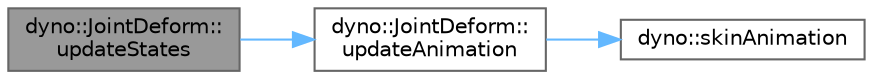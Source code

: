 digraph "dyno::JointDeform::updateStates"
{
 // LATEX_PDF_SIZE
  bgcolor="transparent";
  edge [fontname=Helvetica,fontsize=10,labelfontname=Helvetica,labelfontsize=10];
  node [fontname=Helvetica,fontsize=10,shape=box,height=0.2,width=0.4];
  rankdir="LR";
  Node1 [id="Node000001",label="dyno::JointDeform::\lupdateStates",height=0.2,width=0.4,color="gray40", fillcolor="grey60", style="filled", fontcolor="black",tooltip=" "];
  Node1 -> Node2 [id="edge1_Node000001_Node000002",color="steelblue1",style="solid",tooltip=" "];
  Node2 [id="Node000002",label="dyno::JointDeform::\lupdateAnimation",height=0.2,width=0.4,color="grey40", fillcolor="white", style="filled",URL="$classdyno_1_1_joint_deform.html#a1d42849a8d35858cb53487a664e9b5d2",tooltip=" "];
  Node2 -> Node3 [id="edge2_Node000002_Node000003",color="steelblue1",style="solid",tooltip=" "];
  Node3 [id="Node000003",label="dyno::skinAnimation",height=0.2,width=0.4,color="grey40", fillcolor="white", style="filled",URL="$namespacedyno.html#a2a6b5470609d7411dc9bd5d075636fb6",tooltip=" "];
}
